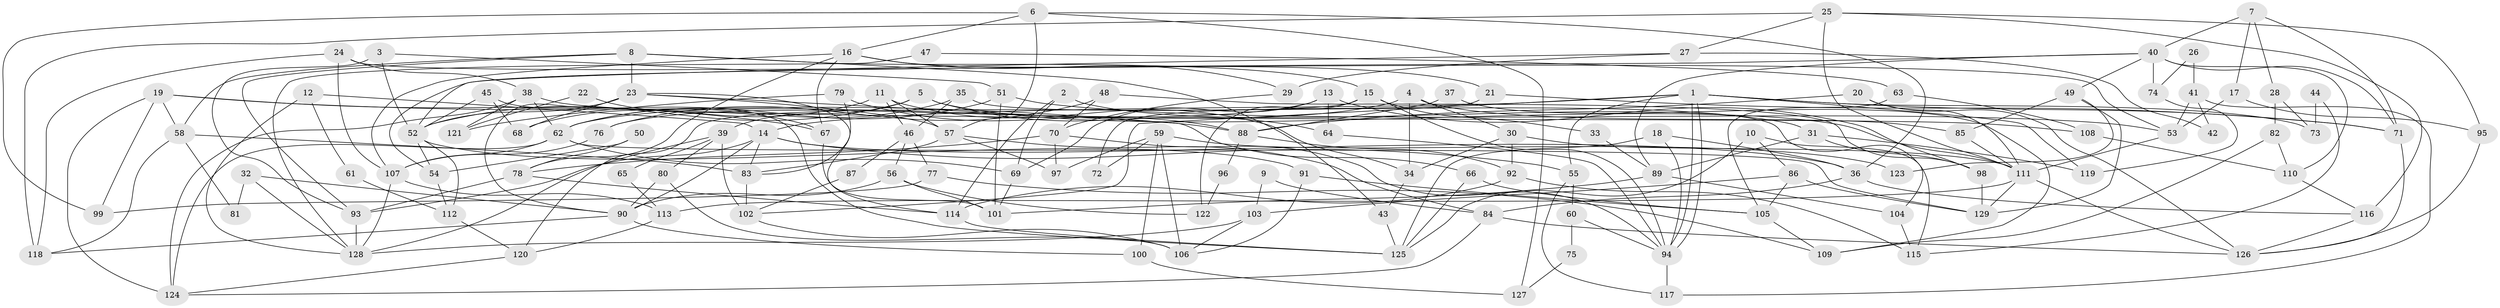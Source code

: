 // Generated by graph-tools (version 1.1) at 2025/26/03/09/25 03:26:14]
// undirected, 129 vertices, 258 edges
graph export_dot {
graph [start="1"]
  node [color=gray90,style=filled];
  1;
  2;
  3;
  4;
  5;
  6;
  7;
  8;
  9;
  10;
  11;
  12;
  13;
  14;
  15;
  16;
  17;
  18;
  19;
  20;
  21;
  22;
  23;
  24;
  25;
  26;
  27;
  28;
  29;
  30;
  31;
  32;
  33;
  34;
  35;
  36;
  37;
  38;
  39;
  40;
  41;
  42;
  43;
  44;
  45;
  46;
  47;
  48;
  49;
  50;
  51;
  52;
  53;
  54;
  55;
  56;
  57;
  58;
  59;
  60;
  61;
  62;
  63;
  64;
  65;
  66;
  67;
  68;
  69;
  70;
  71;
  72;
  73;
  74;
  75;
  76;
  77;
  78;
  79;
  80;
  81;
  82;
  83;
  84;
  85;
  86;
  87;
  88;
  89;
  90;
  91;
  92;
  93;
  94;
  95;
  96;
  97;
  98;
  99;
  100;
  101;
  102;
  103;
  104;
  105;
  106;
  107;
  108;
  109;
  110;
  111;
  112;
  113;
  114;
  115;
  116;
  117;
  118;
  119;
  120;
  121;
  122;
  123;
  124;
  125;
  126;
  127;
  128;
  129;
  1 -- 94;
  1 -- 94;
  1 -- 71;
  1 -- 14;
  1 -- 55;
  1 -- 73;
  1 -- 102;
  1 -- 119;
  2 -- 114;
  2 -- 69;
  2 -- 31;
  3 -- 51;
  3 -- 93;
  3 -- 52;
  4 -- 30;
  4 -- 62;
  4 -- 34;
  4 -- 85;
  5 -- 111;
  5 -- 52;
  5 -- 39;
  5 -- 64;
  6 -- 36;
  6 -- 57;
  6 -- 16;
  6 -- 99;
  6 -- 127;
  7 -- 40;
  7 -- 17;
  7 -- 28;
  7 -- 71;
  8 -- 93;
  8 -- 23;
  8 -- 15;
  8 -- 43;
  8 -- 58;
  9 -- 84;
  9 -- 103;
  10 -- 86;
  10 -- 125;
  10 -- 115;
  11 -- 68;
  11 -- 34;
  11 -- 46;
  11 -- 57;
  12 -- 14;
  12 -- 128;
  12 -- 61;
  13 -- 98;
  13 -- 69;
  13 -- 64;
  13 -- 76;
  14 -- 90;
  14 -- 36;
  14 -- 55;
  14 -- 83;
  14 -- 93;
  15 -- 94;
  15 -- 33;
  15 -- 120;
  15 -- 122;
  16 -- 78;
  16 -- 21;
  16 -- 29;
  16 -- 67;
  16 -- 107;
  17 -- 53;
  17 -- 95;
  18 -- 94;
  18 -- 36;
  18 -- 125;
  19 -- 67;
  19 -- 58;
  19 -- 88;
  19 -- 99;
  19 -- 124;
  20 -- 111;
  20 -- 126;
  20 -- 88;
  21 -- 71;
  21 -- 72;
  22 -- 121;
  22 -- 67;
  23 -- 52;
  23 -- 57;
  23 -- 66;
  23 -- 68;
  23 -- 90;
  23 -- 114;
  24 -- 107;
  24 -- 38;
  24 -- 53;
  24 -- 118;
  25 -- 111;
  25 -- 118;
  25 -- 27;
  25 -- 95;
  25 -- 116;
  26 -- 41;
  26 -- 74;
  27 -- 29;
  27 -- 42;
  27 -- 52;
  28 -- 82;
  28 -- 73;
  29 -- 70;
  30 -- 111;
  30 -- 34;
  30 -- 92;
  31 -- 89;
  31 -- 98;
  31 -- 119;
  32 -- 128;
  32 -- 90;
  32 -- 81;
  33 -- 89;
  34 -- 43;
  35 -- 62;
  35 -- 46;
  35 -- 104;
  36 -- 84;
  36 -- 116;
  37 -- 88;
  37 -- 109;
  38 -- 62;
  38 -- 124;
  38 -- 108;
  38 -- 121;
  39 -- 102;
  39 -- 65;
  39 -- 80;
  39 -- 128;
  40 -- 49;
  40 -- 54;
  40 -- 71;
  40 -- 74;
  40 -- 89;
  40 -- 110;
  41 -- 117;
  41 -- 53;
  41 -- 42;
  43 -- 125;
  44 -- 115;
  44 -- 73;
  45 -- 125;
  45 -- 52;
  45 -- 68;
  46 -- 56;
  46 -- 77;
  46 -- 87;
  47 -- 128;
  47 -- 63;
  48 -- 76;
  48 -- 70;
  48 -- 98;
  49 -- 85;
  49 -- 129;
  49 -- 123;
  50 -- 78;
  50 -- 54;
  51 -- 62;
  51 -- 53;
  51 -- 101;
  52 -- 54;
  52 -- 91;
  52 -- 112;
  53 -- 111;
  54 -- 112;
  55 -- 60;
  55 -- 117;
  56 -- 101;
  56 -- 90;
  56 -- 122;
  57 -- 83;
  57 -- 84;
  57 -- 97;
  58 -- 118;
  58 -- 81;
  58 -- 83;
  59 -- 97;
  59 -- 106;
  59 -- 72;
  59 -- 100;
  59 -- 123;
  60 -- 94;
  60 -- 75;
  61 -- 112;
  62 -- 129;
  62 -- 124;
  62 -- 69;
  62 -- 107;
  63 -- 108;
  63 -- 105;
  64 -- 94;
  65 -- 113;
  66 -- 125;
  66 -- 105;
  67 -- 101;
  69 -- 101;
  70 -- 78;
  70 -- 94;
  70 -- 97;
  71 -- 126;
  74 -- 119;
  75 -- 127;
  76 -- 107;
  77 -- 99;
  77 -- 109;
  78 -- 114;
  78 -- 93;
  79 -- 88;
  79 -- 83;
  79 -- 121;
  80 -- 106;
  80 -- 90;
  82 -- 109;
  82 -- 110;
  83 -- 102;
  84 -- 126;
  84 -- 124;
  85 -- 111;
  86 -- 103;
  86 -- 129;
  86 -- 105;
  87 -- 102;
  88 -- 92;
  88 -- 96;
  89 -- 104;
  89 -- 101;
  90 -- 100;
  90 -- 118;
  91 -- 105;
  91 -- 106;
  92 -- 114;
  92 -- 115;
  93 -- 128;
  94 -- 117;
  95 -- 126;
  96 -- 122;
  98 -- 129;
  100 -- 127;
  102 -- 106;
  103 -- 106;
  103 -- 128;
  104 -- 115;
  105 -- 109;
  107 -- 113;
  107 -- 128;
  108 -- 110;
  110 -- 116;
  111 -- 126;
  111 -- 113;
  111 -- 129;
  112 -- 120;
  113 -- 120;
  114 -- 125;
  116 -- 126;
  120 -- 124;
}
